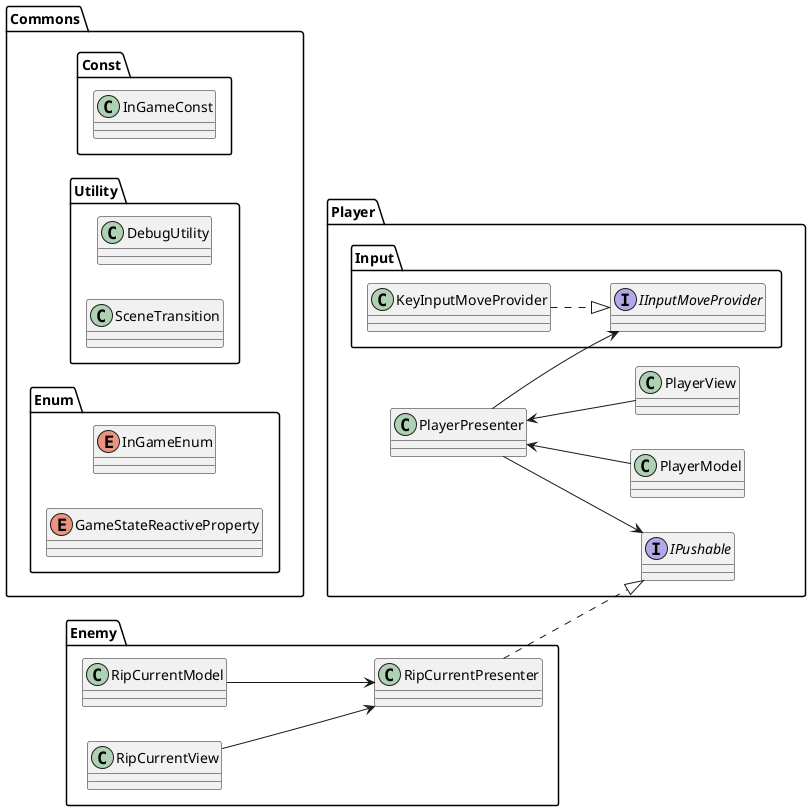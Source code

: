 ﻿@startuml
'https://plantuml.com/class-diagram

left to right direction

namespace Player{
class PlayerPresenter{
}
class PlayerModel{
}
class PlayerView{
}

PlayerView--u>PlayerPresenter
PlayerModel--u>PlayerPresenter

namespace Input{
class KeyInputMoveProvider{
}
interface IInputMoveProvider{
}
}
interface IPushable{
}
}

namespace Enemy{
class RipCurrentPresenter{
}
class RipCurrentModel{
}
class RipCurrentView{
}
RipCurrentModel-->RipCurrentPresenter
RipCurrentView-->RipCurrentPresenter
}

namespace Commons{
namespace Const{
class InGameConst{}
}
namespace Utility{
class DebugUtility{}
class SceneTransition{}
}
namespace Enum{
enum InGameEnum{}
enum GameStateReactiveProperty{}
}
}

Player.Input.KeyInputMoveProvider..|>Player.Input.IInputMoveProvider
Enemy.RipCurrentPresenter..|>Player.IPushable
Player.PlayerPresenter-->Player.IPushable
Player.PlayerPresenter-->Player.Input.IInputMoveProvider

@enduml